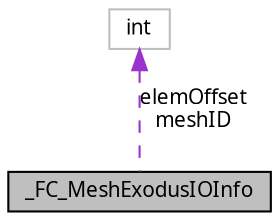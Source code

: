 digraph G
{
  edge [fontname="FreeSans.ttf",fontsize=10,labelfontname="FreeSans.ttf",labelfontsize=10];
  node [fontname="FreeSans.ttf",fontsize=10,shape=record];
  Node1 [label="_FC_MeshExodusIOInfo",height=0.2,width=0.4,color="black", fillcolor="grey75", style="filled" fontcolor="black"];
  Node2 -> Node1 [dir=back,color="darkorchid3",fontsize=10,style="dashed",label="elemOffset\nmeshID",fontname="FreeSans.ttf"];
  Node2 [label="int",height=0.2,width=0.4,color="grey75", fillcolor="white", style="filled"];
}
